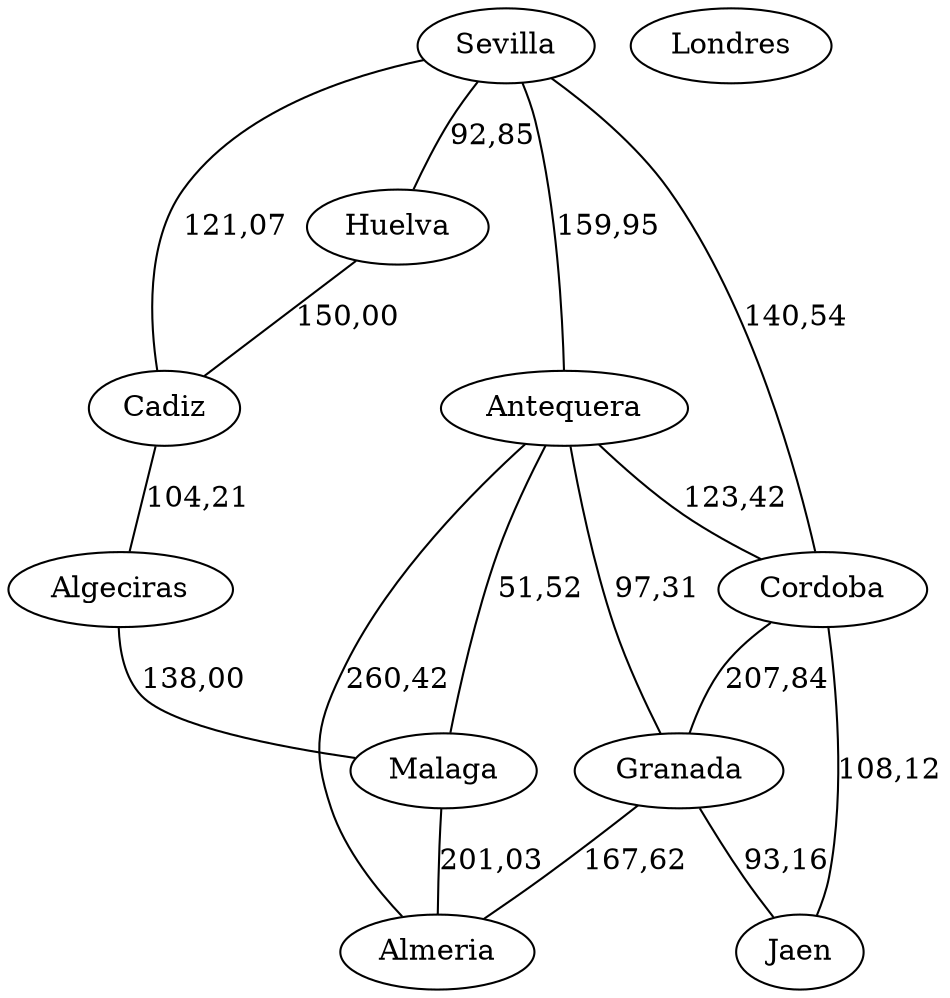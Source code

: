 strict graph G {
  1 [ color="black" label="Sevilla" ];
  2 [ color="black" label="Cadiz" ];
  3 [ color="black" label="Huelva" ];
  4 [ color="black" label="Cordoba" ];
  5 [ color="black" label="Malaga" ];
  6 [ color="black" label="Antequera" ];
  7 [ color="black" label="Almeria" ];
  8 [ color="black" label="Granada" ];
  9 [ color="black" label="Jaen" ];
  10 [ color="black" label="Algeciras" ];
  11 [ color="black" label="Londres" ];
  1 -- 3 [ style="solid" label="92,85" ];
  1 -- 4 [ style="solid" label="140,54" ];
  1 -- 2 [ style="solid" label="121,07" ];
  1 -- 6 [ style="solid" label="159,95" ];
  3 -- 2 [ style="solid" label="150,00" ];
  6 -- 8 [ style="solid" label="97,31" ];
  6 -- 5 [ style="solid" label="51,52" ];
  6 -- 4 [ style="solid" label="123,42" ];
  6 -- 7 [ style="solid" label="260,42" ];
  5 -- 7 [ style="solid" label="201,03" ];
  4 -- 9 [ style="solid" label="108,12" ];
  4 -- 8 [ style="solid" label="207,84" ];
  8 -- 7 [ style="solid" label="167,62" ];
  8 -- 9 [ style="solid" label="93,16" ];
  2 -- 10 [ style="solid" label="104,21" ];
  10 -- 5 [ style="solid" label="138,00" ];
}
